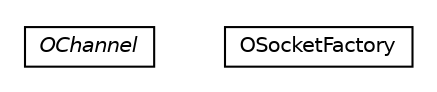 #!/usr/local/bin/dot
#
# Class diagram 
# Generated by UMLGraph version R5_6-24-gf6e263 (http://www.umlgraph.org/)
#

digraph G {
	edge [fontname="Helvetica",fontsize=10,labelfontname="Helvetica",labelfontsize=10];
	node [fontname="Helvetica",fontsize=10,shape=plaintext];
	nodesep=0.25;
	ranksep=0.5;
	// com.orientechnologies.orient.enterprise.channel.OChannel
	c273704 [label=<<table title="com.orientechnologies.orient.enterprise.channel.OChannel" border="0" cellborder="1" cellspacing="0" cellpadding="2" port="p" href="./OChannel.html">
		<tr><td><table border="0" cellspacing="0" cellpadding="1">
<tr><td align="center" balign="center"><font face="Helvetica-Oblique"> OChannel </font></td></tr>
		</table></td></tr>
		</table>>, URL="./OChannel.html", fontname="Helvetica", fontcolor="black", fontsize=10.0];
	// com.orientechnologies.orient.enterprise.channel.OSocketFactory
	c273705 [label=<<table title="com.orientechnologies.orient.enterprise.channel.OSocketFactory" border="0" cellborder="1" cellspacing="0" cellpadding="2" port="p" href="./OSocketFactory.html">
		<tr><td><table border="0" cellspacing="0" cellpadding="1">
<tr><td align="center" balign="center"> OSocketFactory </td></tr>
		</table></td></tr>
		</table>>, URL="./OSocketFactory.html", fontname="Helvetica", fontcolor="black", fontsize=10.0];
}

